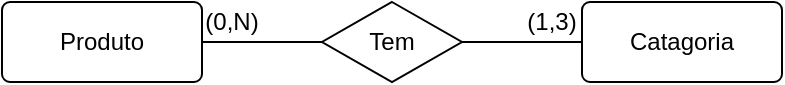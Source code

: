 <mxfile>
    <diagram id="oOyxD2fI-MJ9mGbxQdV1" name="Modelo Conceitual">
        <mxGraphModel dx="1077" dy="779" grid="1" gridSize="10" guides="1" tooltips="1" connect="1" arrows="1" fold="1" page="1" pageScale="1" pageWidth="850" pageHeight="1100" math="0" shadow="0">
            <root>
                <mxCell id="0"/>
                <mxCell id="1" parent="0"/>
                <mxCell id="5" style="edgeStyle=none;html=1;exitX=1;exitY=0.5;exitDx=0;exitDy=0;entryX=0;entryY=0.5;entryDx=0;entryDy=0;endArrow=none;endFill=0;" parent="1" source="2" target="4" edge="1">
                    <mxGeometry relative="1" as="geometry"/>
                </mxCell>
                <mxCell id="2" value="Produto" style="rounded=1;arcSize=10;whiteSpace=wrap;html=1;align=center;" parent="1" vertex="1">
                    <mxGeometry x="130" y="190" width="100" height="40" as="geometry"/>
                </mxCell>
                <mxCell id="3" value="Catagoria" style="rounded=1;arcSize=10;whiteSpace=wrap;html=1;align=center;" parent="1" vertex="1">
                    <mxGeometry x="420" y="190" width="100" height="40" as="geometry"/>
                </mxCell>
                <mxCell id="6" style="edgeStyle=none;html=1;exitX=1;exitY=0.5;exitDx=0;exitDy=0;entryX=0;entryY=0.5;entryDx=0;entryDy=0;endArrow=none;endFill=0;" parent="1" source="4" target="3" edge="1">
                    <mxGeometry relative="1" as="geometry"/>
                </mxCell>
                <mxCell id="4" value="Tem" style="shape=rhombus;perimeter=rhombusPerimeter;whiteSpace=wrap;html=1;align=center;" parent="1" vertex="1">
                    <mxGeometry x="290" y="190" width="70" height="40" as="geometry"/>
                </mxCell>
                <mxCell id="7" value="(1,3)" style="text;html=1;strokeColor=none;fillColor=none;align=center;verticalAlign=middle;whiteSpace=wrap;rounded=0;" parent="1" vertex="1">
                    <mxGeometry x="390" y="190" width="30" height="20" as="geometry"/>
                </mxCell>
                <mxCell id="8" value="(0,N)" style="text;html=1;strokeColor=none;fillColor=none;align=center;verticalAlign=middle;whiteSpace=wrap;rounded=0;" parent="1" vertex="1">
                    <mxGeometry x="230" y="190" width="30" height="20" as="geometry"/>
                </mxCell>
            </root>
        </mxGraphModel>
    </diagram>
    <diagram id="ltP_YUBoHYGJhB0Tr0d9" name="Modelo Lógico">
        <mxGraphModel dx="1077" dy="779" grid="1" gridSize="10" guides="1" tooltips="1" connect="1" arrows="1" fold="1" page="1" pageScale="1" pageWidth="850" pageHeight="1100" math="0" shadow="0">
            <root>
                <mxCell id="0"/>
                <mxCell id="1" parent="0"/>
                <mxCell id="1VIT6vpt2nGBRgXEpCM5-1" value="produtos" style="shape=table;startSize=30;container=1;collapsible=1;childLayout=tableLayout;fixedRows=1;rowLines=0;fontStyle=1;align=center;resizeLast=1;" parent="1" vertex="1">
                    <mxGeometry x="90" y="129" width="180" height="210" as="geometry"/>
                </mxCell>
                <mxCell id="1VIT6vpt2nGBRgXEpCM5-2" value="" style="shape=tableRow;horizontal=0;startSize=0;swimlaneHead=0;swimlaneBody=0;fillColor=none;collapsible=0;dropTarget=0;points=[[0,0.5],[1,0.5]];portConstraint=eastwest;top=0;left=0;right=0;bottom=1;" parent="1VIT6vpt2nGBRgXEpCM5-1" vertex="1">
                    <mxGeometry y="30" width="180" height="30" as="geometry"/>
                </mxCell>
                <mxCell id="1VIT6vpt2nGBRgXEpCM5-3" value="PK" style="shape=partialRectangle;connectable=0;fillColor=none;top=0;left=0;bottom=0;right=0;fontStyle=1;overflow=hidden;" parent="1VIT6vpt2nGBRgXEpCM5-2" vertex="1">
                    <mxGeometry width="30" height="30" as="geometry">
                        <mxRectangle width="30" height="30" as="alternateBounds"/>
                    </mxGeometry>
                </mxCell>
                <mxCell id="1VIT6vpt2nGBRgXEpCM5-4" value="id: UUID" style="shape=partialRectangle;connectable=0;fillColor=none;top=0;left=0;bottom=0;right=0;align=left;spacingLeft=6;fontStyle=1;overflow=hidden;" parent="1VIT6vpt2nGBRgXEpCM5-2" vertex="1">
                    <mxGeometry x="30" width="150" height="30" as="geometry">
                        <mxRectangle width="150" height="30" as="alternateBounds"/>
                    </mxGeometry>
                </mxCell>
                <mxCell id="1VIT6vpt2nGBRgXEpCM5-5" value="" style="shape=tableRow;horizontal=0;startSize=0;swimlaneHead=0;swimlaneBody=0;fillColor=none;collapsible=0;dropTarget=0;points=[[0,0.5],[1,0.5]];portConstraint=eastwest;top=0;left=0;right=0;bottom=0;" parent="1VIT6vpt2nGBRgXEpCM5-1" vertex="1">
                    <mxGeometry y="60" width="180" height="30" as="geometry"/>
                </mxCell>
                <mxCell id="1VIT6vpt2nGBRgXEpCM5-6" value="" style="shape=partialRectangle;connectable=0;fillColor=none;top=0;left=0;bottom=0;right=0;editable=1;overflow=hidden;" parent="1VIT6vpt2nGBRgXEpCM5-5" vertex="1">
                    <mxGeometry width="30" height="30" as="geometry">
                        <mxRectangle width="30" height="30" as="alternateBounds"/>
                    </mxGeometry>
                </mxCell>
                <mxCell id="1VIT6vpt2nGBRgXEpCM5-7" value="nome: String(50)" style="shape=partialRectangle;connectable=0;fillColor=none;top=0;left=0;bottom=0;right=0;align=left;spacingLeft=6;overflow=hidden;" parent="1VIT6vpt2nGBRgXEpCM5-5" vertex="1">
                    <mxGeometry x="30" width="150" height="30" as="geometry">
                        <mxRectangle width="150" height="30" as="alternateBounds"/>
                    </mxGeometry>
                </mxCell>
                <mxCell id="1VIT6vpt2nGBRgXEpCM5-8" value="" style="shape=tableRow;horizontal=0;startSize=0;swimlaneHead=0;swimlaneBody=0;fillColor=none;collapsible=0;dropTarget=0;points=[[0,0.5],[1,0.5]];portConstraint=eastwest;top=0;left=0;right=0;bottom=0;" parent="1VIT6vpt2nGBRgXEpCM5-1" vertex="1">
                    <mxGeometry y="90" width="180" height="30" as="geometry"/>
                </mxCell>
                <mxCell id="1VIT6vpt2nGBRgXEpCM5-9" value="" style="shape=partialRectangle;connectable=0;fillColor=none;top=0;left=0;bottom=0;right=0;editable=1;overflow=hidden;" parent="1VIT6vpt2nGBRgXEpCM5-8" vertex="1">
                    <mxGeometry width="30" height="30" as="geometry">
                        <mxRectangle width="30" height="30" as="alternateBounds"/>
                    </mxGeometry>
                </mxCell>
                <mxCell id="1VIT6vpt2nGBRgXEpCM5-10" value="descricao: String(200)" style="shape=partialRectangle;connectable=0;fillColor=none;top=0;left=0;bottom=0;right=0;align=left;spacingLeft=6;overflow=hidden;" parent="1VIT6vpt2nGBRgXEpCM5-8" vertex="1">
                    <mxGeometry x="30" width="150" height="30" as="geometry">
                        <mxRectangle width="150" height="30" as="alternateBounds"/>
                    </mxGeometry>
                </mxCell>
                <mxCell id="1VIT6vpt2nGBRgXEpCM5-11" value="" style="shape=tableRow;horizontal=0;startSize=0;swimlaneHead=0;swimlaneBody=0;fillColor=none;collapsible=0;dropTarget=0;points=[[0,0.5],[1,0.5]];portConstraint=eastwest;top=0;left=0;right=0;bottom=0;" parent="1VIT6vpt2nGBRgXEpCM5-1" vertex="1">
                    <mxGeometry y="120" width="180" height="30" as="geometry"/>
                </mxCell>
                <mxCell id="1VIT6vpt2nGBRgXEpCM5-12" value="" style="shape=partialRectangle;connectable=0;fillColor=none;top=0;left=0;bottom=0;right=0;editable=1;overflow=hidden;" parent="1VIT6vpt2nGBRgXEpCM5-11" vertex="1">
                    <mxGeometry width="30" height="30" as="geometry">
                        <mxRectangle width="30" height="30" as="alternateBounds"/>
                    </mxGeometry>
                </mxCell>
                <mxCell id="1VIT6vpt2nGBRgXEpCM5-13" value="valor: Integer" style="shape=partialRectangle;connectable=0;fillColor=none;top=0;left=0;bottom=0;right=0;align=left;spacingLeft=6;overflow=hidden;" parent="1VIT6vpt2nGBRgXEpCM5-11" vertex="1">
                    <mxGeometry x="30" width="150" height="30" as="geometry">
                        <mxRectangle width="150" height="30" as="alternateBounds"/>
                    </mxGeometry>
                </mxCell>
                <mxCell id="jYu40ESUrIGKLNRCxKqu-4" value="" style="shape=tableRow;horizontal=0;startSize=0;swimlaneHead=0;swimlaneBody=0;fillColor=none;collapsible=0;dropTarget=0;points=[[0,0.5],[1,0.5]];portConstraint=eastwest;top=0;left=0;right=0;bottom=0;" parent="1VIT6vpt2nGBRgXEpCM5-1" vertex="1">
                    <mxGeometry y="150" width="180" height="30" as="geometry"/>
                </mxCell>
                <mxCell id="jYu40ESUrIGKLNRCxKqu-5" value="" style="shape=partialRectangle;connectable=0;fillColor=none;top=0;left=0;bottom=0;right=0;editable=1;overflow=hidden;" parent="jYu40ESUrIGKLNRCxKqu-4" vertex="1">
                    <mxGeometry width="30" height="30" as="geometry">
                        <mxRectangle width="30" height="30" as="alternateBounds"/>
                    </mxGeometry>
                </mxCell>
                <mxCell id="jYu40ESUrIGKLNRCxKqu-6" value="data_criacao: Date" style="shape=partialRectangle;connectable=0;fillColor=none;top=0;left=0;bottom=0;right=0;align=left;spacingLeft=6;overflow=hidden;" parent="jYu40ESUrIGKLNRCxKqu-4" vertex="1">
                    <mxGeometry x="30" width="150" height="30" as="geometry">
                        <mxRectangle width="150" height="30" as="alternateBounds"/>
                    </mxGeometry>
                </mxCell>
                <mxCell id="jYu40ESUrIGKLNRCxKqu-1" value="" style="shape=tableRow;horizontal=0;startSize=0;swimlaneHead=0;swimlaneBody=0;fillColor=none;collapsible=0;dropTarget=0;points=[[0,0.5],[1,0.5]];portConstraint=eastwest;top=0;left=0;right=0;bottom=0;" parent="1VIT6vpt2nGBRgXEpCM5-1" vertex="1">
                    <mxGeometry y="180" width="180" height="30" as="geometry"/>
                </mxCell>
                <mxCell id="jYu40ESUrIGKLNRCxKqu-2" value="" style="shape=partialRectangle;connectable=0;fillColor=none;top=0;left=0;bottom=0;right=0;editable=1;overflow=hidden;" parent="jYu40ESUrIGKLNRCxKqu-1" vertex="1">
                    <mxGeometry width="30" height="30" as="geometry">
                        <mxRectangle width="30" height="30" as="alternateBounds"/>
                    </mxGeometry>
                </mxCell>
                <mxCell id="jYu40ESUrIGKLNRCxKqu-3" value="data_atualizacao: Date" style="shape=partialRectangle;connectable=0;fillColor=none;top=0;left=0;bottom=0;right=0;align=left;spacingLeft=6;overflow=hidden;" parent="jYu40ESUrIGKLNRCxKqu-1" vertex="1">
                    <mxGeometry x="30" width="150" height="30" as="geometry">
                        <mxRectangle width="150" height="30" as="alternateBounds"/>
                    </mxGeometry>
                </mxCell>
                <mxCell id="OuVvFCypgg4_5TJiqoqy-1" value="categorias" style="shape=table;startSize=30;container=1;collapsible=1;childLayout=tableLayout;fixedRows=1;rowLines=0;fontStyle=1;align=center;resizeLast=1;" parent="1" vertex="1">
                    <mxGeometry x="640" y="160" width="180" height="150" as="geometry"/>
                </mxCell>
                <mxCell id="OuVvFCypgg4_5TJiqoqy-2" value="" style="shape=tableRow;horizontal=0;startSize=0;swimlaneHead=0;swimlaneBody=0;fillColor=none;collapsible=0;dropTarget=0;points=[[0,0.5],[1,0.5]];portConstraint=eastwest;top=0;left=0;right=0;bottom=1;" parent="OuVvFCypgg4_5TJiqoqy-1" vertex="1">
                    <mxGeometry y="30" width="180" height="30" as="geometry"/>
                </mxCell>
                <mxCell id="OuVvFCypgg4_5TJiqoqy-3" value="PK" style="shape=partialRectangle;connectable=0;fillColor=none;top=0;left=0;bottom=0;right=0;fontStyle=1;overflow=hidden;" parent="OuVvFCypgg4_5TJiqoqy-2" vertex="1">
                    <mxGeometry width="30" height="30" as="geometry">
                        <mxRectangle width="30" height="30" as="alternateBounds"/>
                    </mxGeometry>
                </mxCell>
                <mxCell id="OuVvFCypgg4_5TJiqoqy-4" value="id: UUID" style="shape=partialRectangle;connectable=0;fillColor=none;top=0;left=0;bottom=0;right=0;align=left;spacingLeft=6;fontStyle=1;overflow=hidden;" parent="OuVvFCypgg4_5TJiqoqy-2" vertex="1">
                    <mxGeometry x="30" width="150" height="30" as="geometry">
                        <mxRectangle width="150" height="30" as="alternateBounds"/>
                    </mxGeometry>
                </mxCell>
                <mxCell id="OuVvFCypgg4_5TJiqoqy-5" value="" style="shape=tableRow;horizontal=0;startSize=0;swimlaneHead=0;swimlaneBody=0;fillColor=none;collapsible=0;dropTarget=0;points=[[0,0.5],[1,0.5]];portConstraint=eastwest;top=0;left=0;right=0;bottom=0;" parent="OuVvFCypgg4_5TJiqoqy-1" vertex="1">
                    <mxGeometry y="60" width="180" height="30" as="geometry"/>
                </mxCell>
                <mxCell id="OuVvFCypgg4_5TJiqoqy-6" value="" style="shape=partialRectangle;connectable=0;fillColor=none;top=0;left=0;bottom=0;right=0;editable=1;overflow=hidden;" parent="OuVvFCypgg4_5TJiqoqy-5" vertex="1">
                    <mxGeometry width="30" height="30" as="geometry">
                        <mxRectangle width="30" height="30" as="alternateBounds"/>
                    </mxGeometry>
                </mxCell>
                <mxCell id="OuVvFCypgg4_5TJiqoqy-7" value="nome: String(50)" style="shape=partialRectangle;connectable=0;fillColor=none;top=0;left=0;bottom=0;right=0;align=left;spacingLeft=6;overflow=hidden;" parent="OuVvFCypgg4_5TJiqoqy-5" vertex="1">
                    <mxGeometry x="30" width="150" height="30" as="geometry">
                        <mxRectangle width="150" height="30" as="alternateBounds"/>
                    </mxGeometry>
                </mxCell>
                <mxCell id="OuVvFCypgg4_5TJiqoqy-14" value="" style="shape=tableRow;horizontal=0;startSize=0;swimlaneHead=0;swimlaneBody=0;fillColor=none;collapsible=0;dropTarget=0;points=[[0,0.5],[1,0.5]];portConstraint=eastwest;top=0;left=0;right=0;bottom=0;" parent="OuVvFCypgg4_5TJiqoqy-1" vertex="1">
                    <mxGeometry y="90" width="180" height="30" as="geometry"/>
                </mxCell>
                <mxCell id="OuVvFCypgg4_5TJiqoqy-15" value="" style="shape=partialRectangle;connectable=0;fillColor=none;top=0;left=0;bottom=0;right=0;editable=1;overflow=hidden;" parent="OuVvFCypgg4_5TJiqoqy-14" vertex="1">
                    <mxGeometry width="30" height="30" as="geometry">
                        <mxRectangle width="30" height="30" as="alternateBounds"/>
                    </mxGeometry>
                </mxCell>
                <mxCell id="OuVvFCypgg4_5TJiqoqy-16" value="data_criacao: Date" style="shape=partialRectangle;connectable=0;fillColor=none;top=0;left=0;bottom=0;right=0;align=left;spacingLeft=6;overflow=hidden;" parent="OuVvFCypgg4_5TJiqoqy-14" vertex="1">
                    <mxGeometry x="30" width="150" height="30" as="geometry">
                        <mxRectangle width="150" height="30" as="alternateBounds"/>
                    </mxGeometry>
                </mxCell>
                <mxCell id="OuVvFCypgg4_5TJiqoqy-17" value="" style="shape=tableRow;horizontal=0;startSize=0;swimlaneHead=0;swimlaneBody=0;fillColor=none;collapsible=0;dropTarget=0;points=[[0,0.5],[1,0.5]];portConstraint=eastwest;top=0;left=0;right=0;bottom=0;" parent="OuVvFCypgg4_5TJiqoqy-1" vertex="1">
                    <mxGeometry y="120" width="180" height="30" as="geometry"/>
                </mxCell>
                <mxCell id="OuVvFCypgg4_5TJiqoqy-18" value="" style="shape=partialRectangle;connectable=0;fillColor=none;top=0;left=0;bottom=0;right=0;editable=1;overflow=hidden;" parent="OuVvFCypgg4_5TJiqoqy-17" vertex="1">
                    <mxGeometry width="30" height="30" as="geometry">
                        <mxRectangle width="30" height="30" as="alternateBounds"/>
                    </mxGeometry>
                </mxCell>
                <mxCell id="OuVvFCypgg4_5TJiqoqy-19" value="data_atualizacao: Date" style="shape=partialRectangle;connectable=0;fillColor=none;top=0;left=0;bottom=0;right=0;align=left;spacingLeft=6;overflow=hidden;" parent="OuVvFCypgg4_5TJiqoqy-17" vertex="1">
                    <mxGeometry x="30" width="150" height="30" as="geometry">
                        <mxRectangle width="150" height="30" as="alternateBounds"/>
                    </mxGeometry>
                </mxCell>
                <mxCell id="1MWB2VLUtQwR10W7HpgJ-1" value="produtos_categorias" style="shape=table;startSize=30;container=1;collapsible=1;childLayout=tableLayout;fixedRows=1;rowLines=0;fontStyle=1;align=center;resizeLast=1;" parent="1" vertex="1">
                    <mxGeometry x="370" y="160" width="180" height="150" as="geometry"/>
                </mxCell>
                <mxCell id="1MWB2VLUtQwR10W7HpgJ-2" value="" style="shape=tableRow;horizontal=0;startSize=0;swimlaneHead=0;swimlaneBody=0;fillColor=none;collapsible=0;dropTarget=0;points=[[0,0.5],[1,0.5]];portConstraint=eastwest;top=0;left=0;right=0;bottom=1;" parent="1MWB2VLUtQwR10W7HpgJ-1" vertex="1">
                    <mxGeometry y="30" width="180" height="30" as="geometry"/>
                </mxCell>
                <mxCell id="1MWB2VLUtQwR10W7HpgJ-3" value="FK" style="shape=partialRectangle;connectable=0;fillColor=none;top=0;left=0;bottom=0;right=0;fontStyle=1;overflow=hidden;" parent="1MWB2VLUtQwR10W7HpgJ-2" vertex="1">
                    <mxGeometry width="30" height="30" as="geometry">
                        <mxRectangle width="30" height="30" as="alternateBounds"/>
                    </mxGeometry>
                </mxCell>
                <mxCell id="1MWB2VLUtQwR10W7HpgJ-4" value="produto_id: UUID" style="shape=partialRectangle;connectable=0;fillColor=none;top=0;left=0;bottom=0;right=0;align=left;spacingLeft=6;fontStyle=1;overflow=hidden;" parent="1MWB2VLUtQwR10W7HpgJ-2" vertex="1">
                    <mxGeometry x="30" width="150" height="30" as="geometry">
                        <mxRectangle width="150" height="30" as="alternateBounds"/>
                    </mxGeometry>
                </mxCell>
                <mxCell id="1MWB2VLUtQwR10W7HpgJ-23" value="" style="shape=tableRow;horizontal=0;startSize=0;swimlaneHead=0;swimlaneBody=0;fillColor=none;collapsible=0;dropTarget=0;points=[[0,0.5],[1,0.5]];portConstraint=eastwest;top=0;left=0;right=0;bottom=1;" parent="1MWB2VLUtQwR10W7HpgJ-1" vertex="1">
                    <mxGeometry y="60" width="180" height="30" as="geometry"/>
                </mxCell>
                <mxCell id="1MWB2VLUtQwR10W7HpgJ-24" value="FK" style="shape=partialRectangle;connectable=0;fillColor=none;top=0;left=0;bottom=0;right=0;fontStyle=1;overflow=hidden;" parent="1MWB2VLUtQwR10W7HpgJ-23" vertex="1">
                    <mxGeometry width="30" height="30" as="geometry">
                        <mxRectangle width="30" height="30" as="alternateBounds"/>
                    </mxGeometry>
                </mxCell>
                <mxCell id="1MWB2VLUtQwR10W7HpgJ-25" value="categoria_id: UUID" style="shape=partialRectangle;connectable=0;fillColor=none;top=0;left=0;bottom=0;right=0;align=left;spacingLeft=6;fontStyle=1;overflow=hidden;" parent="1MWB2VLUtQwR10W7HpgJ-23" vertex="1">
                    <mxGeometry x="30" width="150" height="30" as="geometry">
                        <mxRectangle width="150" height="30" as="alternateBounds"/>
                    </mxGeometry>
                </mxCell>
                <mxCell id="1MWB2VLUtQwR10W7HpgJ-14" value="" style="shape=tableRow;horizontal=0;startSize=0;swimlaneHead=0;swimlaneBody=0;fillColor=none;collapsible=0;dropTarget=0;points=[[0,0.5],[1,0.5]];portConstraint=eastwest;top=0;left=0;right=0;bottom=0;" parent="1MWB2VLUtQwR10W7HpgJ-1" vertex="1">
                    <mxGeometry y="90" width="180" height="30" as="geometry"/>
                </mxCell>
                <mxCell id="1MWB2VLUtQwR10W7HpgJ-15" value="" style="shape=partialRectangle;connectable=0;fillColor=none;top=0;left=0;bottom=0;right=0;editable=1;overflow=hidden;" parent="1MWB2VLUtQwR10W7HpgJ-14" vertex="1">
                    <mxGeometry width="30" height="30" as="geometry">
                        <mxRectangle width="30" height="30" as="alternateBounds"/>
                    </mxGeometry>
                </mxCell>
                <mxCell id="1MWB2VLUtQwR10W7HpgJ-16" value="data_criacao: Date" style="shape=partialRectangle;connectable=0;fillColor=none;top=0;left=0;bottom=0;right=0;align=left;spacingLeft=6;overflow=hidden;" parent="1MWB2VLUtQwR10W7HpgJ-14" vertex="1">
                    <mxGeometry x="30" width="150" height="30" as="geometry">
                        <mxRectangle width="150" height="30" as="alternateBounds"/>
                    </mxGeometry>
                </mxCell>
                <mxCell id="1MWB2VLUtQwR10W7HpgJ-17" value="" style="shape=tableRow;horizontal=0;startSize=0;swimlaneHead=0;swimlaneBody=0;fillColor=none;collapsible=0;dropTarget=0;points=[[0,0.5],[1,0.5]];portConstraint=eastwest;top=0;left=0;right=0;bottom=0;" parent="1MWB2VLUtQwR10W7HpgJ-1" vertex="1">
                    <mxGeometry y="120" width="180" height="30" as="geometry"/>
                </mxCell>
                <mxCell id="1MWB2VLUtQwR10W7HpgJ-18" value="" style="shape=partialRectangle;connectable=0;fillColor=none;top=0;left=0;bottom=0;right=0;editable=1;overflow=hidden;" parent="1MWB2VLUtQwR10W7HpgJ-17" vertex="1">
                    <mxGeometry width="30" height="30" as="geometry">
                        <mxRectangle width="30" height="30" as="alternateBounds"/>
                    </mxGeometry>
                </mxCell>
                <mxCell id="1MWB2VLUtQwR10W7HpgJ-19" value="data_atualizacao: Date" style="shape=partialRectangle;connectable=0;fillColor=none;top=0;left=0;bottom=0;right=0;align=left;spacingLeft=6;overflow=hidden;" parent="1MWB2VLUtQwR10W7HpgJ-17" vertex="1">
                    <mxGeometry x="30" width="150" height="30" as="geometry">
                        <mxRectangle width="150" height="30" as="alternateBounds"/>
                    </mxGeometry>
                </mxCell>
                <mxCell id="1MWB2VLUtQwR10W7HpgJ-26" value="" style="edgeStyle=entityRelationEdgeStyle;fontSize=12;html=1;endArrow=ERzeroToMany;startArrow=ERmandOne;exitX=1;exitY=0.5;exitDx=0;exitDy=0;entryX=0;entryY=0.5;entryDx=0;entryDy=0;" parent="1" source="1VIT6vpt2nGBRgXEpCM5-8" edge="1">
                    <mxGeometry width="100" height="100" relative="1" as="geometry">
                        <mxPoint x="270" y="243" as="sourcePoint"/>
                        <mxPoint x="370" y="234" as="targetPoint"/>
                    </mxGeometry>
                </mxCell>
                <mxCell id="1MWB2VLUtQwR10W7HpgJ-27" value="" style="edgeStyle=entityRelationEdgeStyle;fontSize=12;html=1;endArrow=ERzeroToMany;startArrow=ERmandOne;exitX=0;exitY=0.5;exitDx=0;exitDy=0;entryX=1;entryY=0.5;entryDx=0;entryDy=0;" parent="1" source="OuVvFCypgg4_5TJiqoqy-5" target="1MWB2VLUtQwR10W7HpgJ-23" edge="1">
                    <mxGeometry width="100" height="100" relative="1" as="geometry">
                        <mxPoint x="500" y="440" as="sourcePoint"/>
                        <mxPoint x="600" y="340" as="targetPoint"/>
                    </mxGeometry>
                </mxCell>
            </root>
        </mxGraphModel>
    </diagram>
</mxfile>